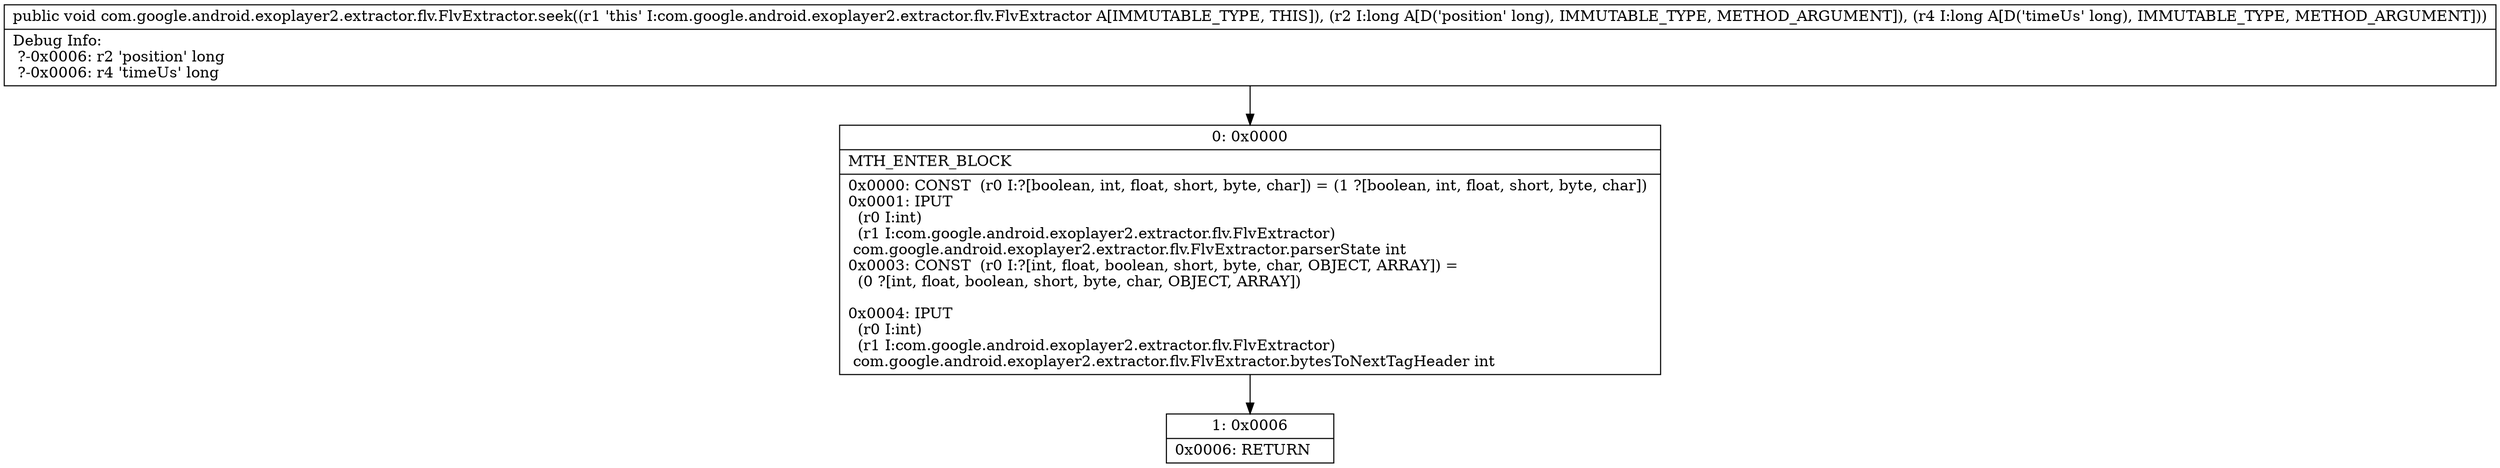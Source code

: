 digraph "CFG forcom.google.android.exoplayer2.extractor.flv.FlvExtractor.seek(JJ)V" {
Node_0 [shape=record,label="{0\:\ 0x0000|MTH_ENTER_BLOCK\l|0x0000: CONST  (r0 I:?[boolean, int, float, short, byte, char]) = (1 ?[boolean, int, float, short, byte, char]) \l0x0001: IPUT  \l  (r0 I:int)\l  (r1 I:com.google.android.exoplayer2.extractor.flv.FlvExtractor)\l com.google.android.exoplayer2.extractor.flv.FlvExtractor.parserState int \l0x0003: CONST  (r0 I:?[int, float, boolean, short, byte, char, OBJECT, ARRAY]) = \l  (0 ?[int, float, boolean, short, byte, char, OBJECT, ARRAY])\l \l0x0004: IPUT  \l  (r0 I:int)\l  (r1 I:com.google.android.exoplayer2.extractor.flv.FlvExtractor)\l com.google.android.exoplayer2.extractor.flv.FlvExtractor.bytesToNextTagHeader int \l}"];
Node_1 [shape=record,label="{1\:\ 0x0006|0x0006: RETURN   \l}"];
MethodNode[shape=record,label="{public void com.google.android.exoplayer2.extractor.flv.FlvExtractor.seek((r1 'this' I:com.google.android.exoplayer2.extractor.flv.FlvExtractor A[IMMUTABLE_TYPE, THIS]), (r2 I:long A[D('position' long), IMMUTABLE_TYPE, METHOD_ARGUMENT]), (r4 I:long A[D('timeUs' long), IMMUTABLE_TYPE, METHOD_ARGUMENT]))  | Debug Info:\l  ?\-0x0006: r2 'position' long\l  ?\-0x0006: r4 'timeUs' long\l}"];
MethodNode -> Node_0;
Node_0 -> Node_1;
}

